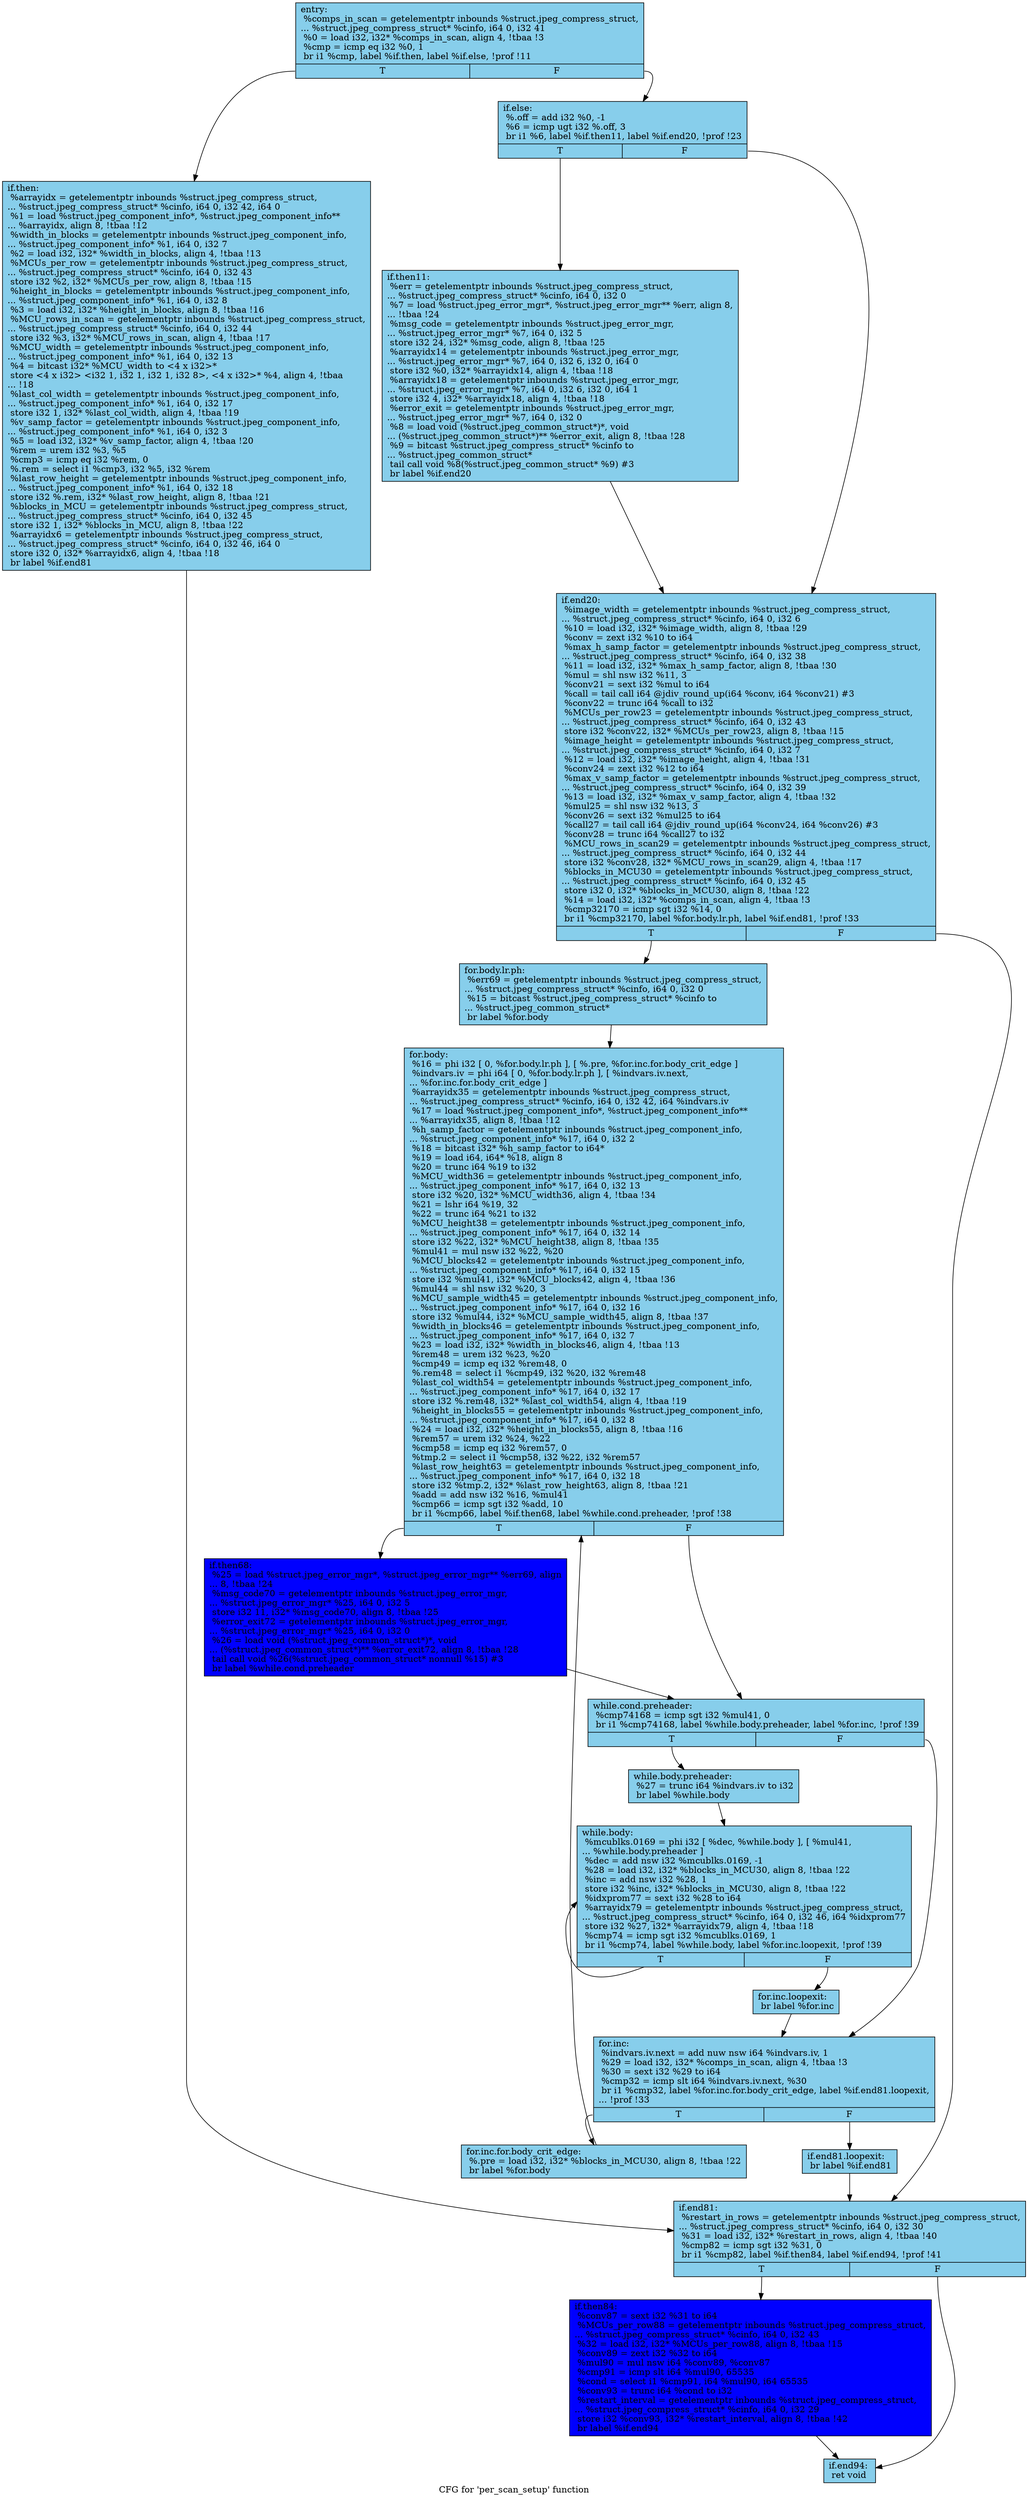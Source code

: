 digraph "CFG for 'per_scan_setup' function" {
	label="CFG for 'per_scan_setup' function";

	Node0x6214680 [shape=record, style = filled, fillcolor = skyblue, label="{entry:\l  %comps_in_scan = getelementptr inbounds %struct.jpeg_compress_struct,\l... %struct.jpeg_compress_struct* %cinfo, i64 0, i32 41\l  %0 = load i32, i32* %comps_in_scan, align 4, !tbaa !3\l  %cmp = icmp eq i32 %0, 1\l  br i1 %cmp, label %if.then, label %if.else, !prof !11\l|{<s0>T|<s1>F}}"];
	Node0x6214680:s0 -> Node0x61fbb00;
	Node0x6214680:s1 -> Node0x61fbbd0;
	Node0x61fbb00 [shape=record, style = filled, fillcolor = skyblue, label="{if.then:                                          \l  %arrayidx = getelementptr inbounds %struct.jpeg_compress_struct,\l... %struct.jpeg_compress_struct* %cinfo, i64 0, i32 42, i64 0\l  %1 = load %struct.jpeg_component_info*, %struct.jpeg_component_info**\l... %arrayidx, align 8, !tbaa !12\l  %width_in_blocks = getelementptr inbounds %struct.jpeg_component_info,\l... %struct.jpeg_component_info* %1, i64 0, i32 7\l  %2 = load i32, i32* %width_in_blocks, align 4, !tbaa !13\l  %MCUs_per_row = getelementptr inbounds %struct.jpeg_compress_struct,\l... %struct.jpeg_compress_struct* %cinfo, i64 0, i32 43\l  store i32 %2, i32* %MCUs_per_row, align 8, !tbaa !15\l  %height_in_blocks = getelementptr inbounds %struct.jpeg_component_info,\l... %struct.jpeg_component_info* %1, i64 0, i32 8\l  %3 = load i32, i32* %height_in_blocks, align 8, !tbaa !16\l  %MCU_rows_in_scan = getelementptr inbounds %struct.jpeg_compress_struct,\l... %struct.jpeg_compress_struct* %cinfo, i64 0, i32 44\l  store i32 %3, i32* %MCU_rows_in_scan, align 4, !tbaa !17\l  %MCU_width = getelementptr inbounds %struct.jpeg_component_info,\l... %struct.jpeg_component_info* %1, i64 0, i32 13\l  %4 = bitcast i32* %MCU_width to \<4 x i32\>*\l  store \<4 x i32\> \<i32 1, i32 1, i32 1, i32 8\>, \<4 x i32\>* %4, align 4, !tbaa\l... !18\l  %last_col_width = getelementptr inbounds %struct.jpeg_component_info,\l... %struct.jpeg_component_info* %1, i64 0, i32 17\l  store i32 1, i32* %last_col_width, align 4, !tbaa !19\l  %v_samp_factor = getelementptr inbounds %struct.jpeg_component_info,\l... %struct.jpeg_component_info* %1, i64 0, i32 3\l  %5 = load i32, i32* %v_samp_factor, align 4, !tbaa !20\l  %rem = urem i32 %3, %5\l  %cmp3 = icmp eq i32 %rem, 0\l  %.rem = select i1 %cmp3, i32 %5, i32 %rem\l  %last_row_height = getelementptr inbounds %struct.jpeg_component_info,\l... %struct.jpeg_component_info* %1, i64 0, i32 18\l  store i32 %.rem, i32* %last_row_height, align 8, !tbaa !21\l  %blocks_in_MCU = getelementptr inbounds %struct.jpeg_compress_struct,\l... %struct.jpeg_compress_struct* %cinfo, i64 0, i32 45\l  store i32 1, i32* %blocks_in_MCU, align 8, !tbaa !22\l  %arrayidx6 = getelementptr inbounds %struct.jpeg_compress_struct,\l... %struct.jpeg_compress_struct* %cinfo, i64 0, i32 46, i64 0\l  store i32 0, i32* %arrayidx6, align 4, !tbaa !18\l  br label %if.end81\l}"];
	Node0x61fbb00 -> Node0x61fd700;
	Node0x61fbbd0 [shape=record, style = filled, fillcolor = skyblue, label="{if.else:                                          \l  %.off = add i32 %0, -1\l  %6 = icmp ugt i32 %.off, 3\l  br i1 %6, label %if.then11, label %if.end20, !prof !23\l|{<s0>T|<s1>F}}"];
	Node0x61fbbd0:s0 -> Node0x61fd960;
	Node0x61fbbd0:s1 -> Node0x61fd9b0;
	Node0x61fd960 [shape=record, style = filled, fillcolor = skyblue, label="{if.then11:                                        \l  %err = getelementptr inbounds %struct.jpeg_compress_struct,\l... %struct.jpeg_compress_struct* %cinfo, i64 0, i32 0\l  %7 = load %struct.jpeg_error_mgr*, %struct.jpeg_error_mgr** %err, align 8,\l... !tbaa !24\l  %msg_code = getelementptr inbounds %struct.jpeg_error_mgr,\l... %struct.jpeg_error_mgr* %7, i64 0, i32 5\l  store i32 24, i32* %msg_code, align 8, !tbaa !25\l  %arrayidx14 = getelementptr inbounds %struct.jpeg_error_mgr,\l... %struct.jpeg_error_mgr* %7, i64 0, i32 6, i32 0, i64 0\l  store i32 %0, i32* %arrayidx14, align 4, !tbaa !18\l  %arrayidx18 = getelementptr inbounds %struct.jpeg_error_mgr,\l... %struct.jpeg_error_mgr* %7, i64 0, i32 6, i32 0, i64 1\l  store i32 4, i32* %arrayidx18, align 4, !tbaa !18\l  %error_exit = getelementptr inbounds %struct.jpeg_error_mgr,\l... %struct.jpeg_error_mgr* %7, i64 0, i32 0\l  %8 = load void (%struct.jpeg_common_struct*)*, void\l... (%struct.jpeg_common_struct*)** %error_exit, align 8, !tbaa !28\l  %9 = bitcast %struct.jpeg_compress_struct* %cinfo to\l... %struct.jpeg_common_struct*\l  tail call void %8(%struct.jpeg_common_struct* %9) #3\l  br label %if.end20\l}"];
	Node0x61fd960 -> Node0x61fd9b0;
	Node0x61fd9b0 [shape=record, style = filled, fillcolor = skyblue, label="{if.end20:                                         \l  %image_width = getelementptr inbounds %struct.jpeg_compress_struct,\l... %struct.jpeg_compress_struct* %cinfo, i64 0, i32 6\l  %10 = load i32, i32* %image_width, align 8, !tbaa !29\l  %conv = zext i32 %10 to i64\l  %max_h_samp_factor = getelementptr inbounds %struct.jpeg_compress_struct,\l... %struct.jpeg_compress_struct* %cinfo, i64 0, i32 38\l  %11 = load i32, i32* %max_h_samp_factor, align 8, !tbaa !30\l  %mul = shl nsw i32 %11, 3\l  %conv21 = sext i32 %mul to i64\l  %call = tail call i64 @jdiv_round_up(i64 %conv, i64 %conv21) #3\l  %conv22 = trunc i64 %call to i32\l  %MCUs_per_row23 = getelementptr inbounds %struct.jpeg_compress_struct,\l... %struct.jpeg_compress_struct* %cinfo, i64 0, i32 43\l  store i32 %conv22, i32* %MCUs_per_row23, align 8, !tbaa !15\l  %image_height = getelementptr inbounds %struct.jpeg_compress_struct,\l... %struct.jpeg_compress_struct* %cinfo, i64 0, i32 7\l  %12 = load i32, i32* %image_height, align 4, !tbaa !31\l  %conv24 = zext i32 %12 to i64\l  %max_v_samp_factor = getelementptr inbounds %struct.jpeg_compress_struct,\l... %struct.jpeg_compress_struct* %cinfo, i64 0, i32 39\l  %13 = load i32, i32* %max_v_samp_factor, align 4, !tbaa !32\l  %mul25 = shl nsw i32 %13, 3\l  %conv26 = sext i32 %mul25 to i64\l  %call27 = tail call i64 @jdiv_round_up(i64 %conv24, i64 %conv26) #3\l  %conv28 = trunc i64 %call27 to i32\l  %MCU_rows_in_scan29 = getelementptr inbounds %struct.jpeg_compress_struct,\l... %struct.jpeg_compress_struct* %cinfo, i64 0, i32 44\l  store i32 %conv28, i32* %MCU_rows_in_scan29, align 4, !tbaa !17\l  %blocks_in_MCU30 = getelementptr inbounds %struct.jpeg_compress_struct,\l... %struct.jpeg_compress_struct* %cinfo, i64 0, i32 45\l  store i32 0, i32* %blocks_in_MCU30, align 8, !tbaa !22\l  %14 = load i32, i32* %comps_in_scan, align 4, !tbaa !3\l  %cmp32170 = icmp sgt i32 %14, 0\l  br i1 %cmp32170, label %for.body.lr.ph, label %if.end81, !prof !33\l|{<s0>T|<s1>F}}"];
	Node0x61fd9b0:s0 -> Node0x6200d50;
	Node0x61fd9b0:s1 -> Node0x61fd700;
	Node0x6200d50 [shape=record, style = filled, fillcolor = skyblue, label="{for.body.lr.ph:                                   \l  %err69 = getelementptr inbounds %struct.jpeg_compress_struct,\l... %struct.jpeg_compress_struct* %cinfo, i64 0, i32 0\l  %15 = bitcast %struct.jpeg_compress_struct* %cinfo to\l... %struct.jpeg_common_struct*\l  br label %for.body\l}"];
	Node0x6200d50 -> Node0x62016d0;
	Node0x62016d0 [shape=record, style = filled, fillcolor = skyblue, label="{for.body:                                         \l  %16 = phi i32 [ 0, %for.body.lr.ph ], [ %.pre, %for.inc.for.body_crit_edge ]\l  %indvars.iv = phi i64 [ 0, %for.body.lr.ph ], [ %indvars.iv.next,\l... %for.inc.for.body_crit_edge ]\l  %arrayidx35 = getelementptr inbounds %struct.jpeg_compress_struct,\l... %struct.jpeg_compress_struct* %cinfo, i64 0, i32 42, i64 %indvars.iv\l  %17 = load %struct.jpeg_component_info*, %struct.jpeg_component_info**\l... %arrayidx35, align 8, !tbaa !12\l  %h_samp_factor = getelementptr inbounds %struct.jpeg_component_info,\l... %struct.jpeg_component_info* %17, i64 0, i32 2\l  %18 = bitcast i32* %h_samp_factor to i64*\l  %19 = load i64, i64* %18, align 8\l  %20 = trunc i64 %19 to i32\l  %MCU_width36 = getelementptr inbounds %struct.jpeg_component_info,\l... %struct.jpeg_component_info* %17, i64 0, i32 13\l  store i32 %20, i32* %MCU_width36, align 4, !tbaa !34\l  %21 = lshr i64 %19, 32\l  %22 = trunc i64 %21 to i32\l  %MCU_height38 = getelementptr inbounds %struct.jpeg_component_info,\l... %struct.jpeg_component_info* %17, i64 0, i32 14\l  store i32 %22, i32* %MCU_height38, align 8, !tbaa !35\l  %mul41 = mul nsw i32 %22, %20\l  %MCU_blocks42 = getelementptr inbounds %struct.jpeg_component_info,\l... %struct.jpeg_component_info* %17, i64 0, i32 15\l  store i32 %mul41, i32* %MCU_blocks42, align 4, !tbaa !36\l  %mul44 = shl nsw i32 %20, 3\l  %MCU_sample_width45 = getelementptr inbounds %struct.jpeg_component_info,\l... %struct.jpeg_component_info* %17, i64 0, i32 16\l  store i32 %mul44, i32* %MCU_sample_width45, align 8, !tbaa !37\l  %width_in_blocks46 = getelementptr inbounds %struct.jpeg_component_info,\l... %struct.jpeg_component_info* %17, i64 0, i32 7\l  %23 = load i32, i32* %width_in_blocks46, align 4, !tbaa !13\l  %rem48 = urem i32 %23, %20\l  %cmp49 = icmp eq i32 %rem48, 0\l  %.rem48 = select i1 %cmp49, i32 %20, i32 %rem48\l  %last_col_width54 = getelementptr inbounds %struct.jpeg_component_info,\l... %struct.jpeg_component_info* %17, i64 0, i32 17\l  store i32 %.rem48, i32* %last_col_width54, align 4, !tbaa !19\l  %height_in_blocks55 = getelementptr inbounds %struct.jpeg_component_info,\l... %struct.jpeg_component_info* %17, i64 0, i32 8\l  %24 = load i32, i32* %height_in_blocks55, align 8, !tbaa !16\l  %rem57 = urem i32 %24, %22\l  %cmp58 = icmp eq i32 %rem57, 0\l  %tmp.2 = select i1 %cmp58, i32 %22, i32 %rem57\l  %last_row_height63 = getelementptr inbounds %struct.jpeg_component_info,\l... %struct.jpeg_component_info* %17, i64 0, i32 18\l  store i32 %tmp.2, i32* %last_row_height63, align 8, !tbaa !21\l  %add = add nsw i32 %16, %mul41\l  %cmp66 = icmp sgt i32 %add, 10\l  br i1 %cmp66, label %if.then68, label %while.cond.preheader, !prof !38\l|{<s0>T|<s1>F}}"];
	Node0x62016d0:s0 -> Node0x623cf50;
	Node0x62016d0:s1 -> Node0x623d060;
	Node0x623cf50 [shape=record, style = filled, fillcolor = blue, label="{if.then68:                                        \l  %25 = load %struct.jpeg_error_mgr*, %struct.jpeg_error_mgr** %err69, align\l... 8, !tbaa !24\l  %msg_code70 = getelementptr inbounds %struct.jpeg_error_mgr,\l... %struct.jpeg_error_mgr* %25, i64 0, i32 5\l  store i32 11, i32* %msg_code70, align 8, !tbaa !25\l  %error_exit72 = getelementptr inbounds %struct.jpeg_error_mgr,\l... %struct.jpeg_error_mgr* %25, i64 0, i32 0\l  %26 = load void (%struct.jpeg_common_struct*)*, void\l... (%struct.jpeg_common_struct*)** %error_exit72, align 8, !tbaa !28\l  tail call void %26(%struct.jpeg_common_struct* nonnull %15) #3\l  br label %while.cond.preheader\l}"];
	Node0x623cf50 -> Node0x623d060;
	Node0x623d060 [shape=record, style = filled, fillcolor = skyblue, label="{while.cond.preheader:                             \l  %cmp74168 = icmp sgt i32 %mul41, 0\l  br i1 %cmp74168, label %while.body.preheader, label %for.inc, !prof !39\l|{<s0>T|<s1>F}}"];
	Node0x623d060:s0 -> Node0x623d7d0;
	Node0x623d060:s1 -> Node0x623d850;
	Node0x623d7d0 [shape=record, style = filled, fillcolor = skyblue, label="{while.body.preheader:                             \l  %27 = trunc i64 %indvars.iv to i32\l  br label %while.body\l}"];
	Node0x623d7d0 -> Node0x623dac0;
	Node0x623dac0 [shape=record, style = filled, fillcolor = skyblue, label="{while.body:                                       \l  %mcublks.0169 = phi i32 [ %dec, %while.body ], [ %mul41,\l... %while.body.preheader ]\l  %dec = add nsw i32 %mcublks.0169, -1\l  %28 = load i32, i32* %blocks_in_MCU30, align 8, !tbaa !22\l  %inc = add nsw i32 %28, 1\l  store i32 %inc, i32* %blocks_in_MCU30, align 8, !tbaa !22\l  %idxprom77 = sext i32 %28 to i64\l  %arrayidx79 = getelementptr inbounds %struct.jpeg_compress_struct,\l... %struct.jpeg_compress_struct* %cinfo, i64 0, i32 46, i64 %idxprom77\l  store i32 %27, i32* %arrayidx79, align 4, !tbaa !18\l  %cmp74 = icmp sgt i32 %mcublks.0169, 1\l  br i1 %cmp74, label %while.body, label %for.inc.loopexit, !prof !39\l|{<s0>T|<s1>F}}"];
	Node0x623dac0:s0 -> Node0x623dac0;
	Node0x623dac0:s1 -> Node0x623e130;
	Node0x623e130 [shape=record, style = filled, fillcolor = skyblue, label="{for.inc.loopexit:                                 \l  br label %for.inc\l}"];
	Node0x623e130 -> Node0x623d850;
	Node0x623d850 [shape=record, style = filled, fillcolor = skyblue, label="{for.inc:                                          \l  %indvars.iv.next = add nuw nsw i64 %indvars.iv, 1\l  %29 = load i32, i32* %comps_in_scan, align 4, !tbaa !3\l  %30 = sext i32 %29 to i64\l  %cmp32 = icmp slt i64 %indvars.iv.next, %30\l  br i1 %cmp32, label %for.inc.for.body_crit_edge, label %if.end81.loopexit,\l... !prof !33\l|{<s0>T|<s1>F}}"];
	Node0x623d850:s0 -> Node0x61fe2e0;
	Node0x623d850:s1 -> Node0x623e9d0;
	Node0x61fe2e0 [shape=record, style = filled, fillcolor = skyblue, label="{for.inc.for.body_crit_edge:                       \l  %.pre = load i32, i32* %blocks_in_MCU30, align 8, !tbaa !22\l  br label %for.body\l}"];
	Node0x61fe2e0 -> Node0x62016d0;
	Node0x623e9d0 [shape=record, style = filled, fillcolor = skyblue, label="{if.end81.loopexit:                                \l  br label %if.end81\l}"];
	Node0x623e9d0 -> Node0x61fd700;
	Node0x61fd700 [shape=record, style = filled, fillcolor = skyblue, label="{if.end81:                                         \l  %restart_in_rows = getelementptr inbounds %struct.jpeg_compress_struct,\l... %struct.jpeg_compress_struct* %cinfo, i64 0, i32 30\l  %31 = load i32, i32* %restart_in_rows, align 4, !tbaa !40\l  %cmp82 = icmp sgt i32 %31, 0\l  br i1 %cmp82, label %if.then84, label %if.end94, !prof !41\l|{<s0>T|<s1>F}}"];
	Node0x61fd700:s0 -> Node0x623f350;
	Node0x61fd700:s1 -> Node0x623f400;
	Node0x623f350 [shape=record, style = filled, fillcolor = blue, label="{if.then84:                                        \l  %conv87 = sext i32 %31 to i64\l  %MCUs_per_row88 = getelementptr inbounds %struct.jpeg_compress_struct,\l... %struct.jpeg_compress_struct* %cinfo, i64 0, i32 43\l  %32 = load i32, i32* %MCUs_per_row88, align 8, !tbaa !15\l  %conv89 = zext i32 %32 to i64\l  %mul90 = mul nsw i64 %conv89, %conv87\l  %cmp91 = icmp slt i64 %mul90, 65535\l  %cond = select i1 %cmp91, i64 %mul90, i64 65535\l  %conv93 = trunc i64 %cond to i32\l  %restart_interval = getelementptr inbounds %struct.jpeg_compress_struct,\l... %struct.jpeg_compress_struct* %cinfo, i64 0, i32 29\l  store i32 %conv93, i32* %restart_interval, align 8, !tbaa !42\l  br label %if.end94\l}"];
	Node0x623f350 -> Node0x623f400;
	Node0x623f400 [shape=record, style = filled, fillcolor = skyblue, label="{if.end94:                                         \l  ret void\l}"];
}
